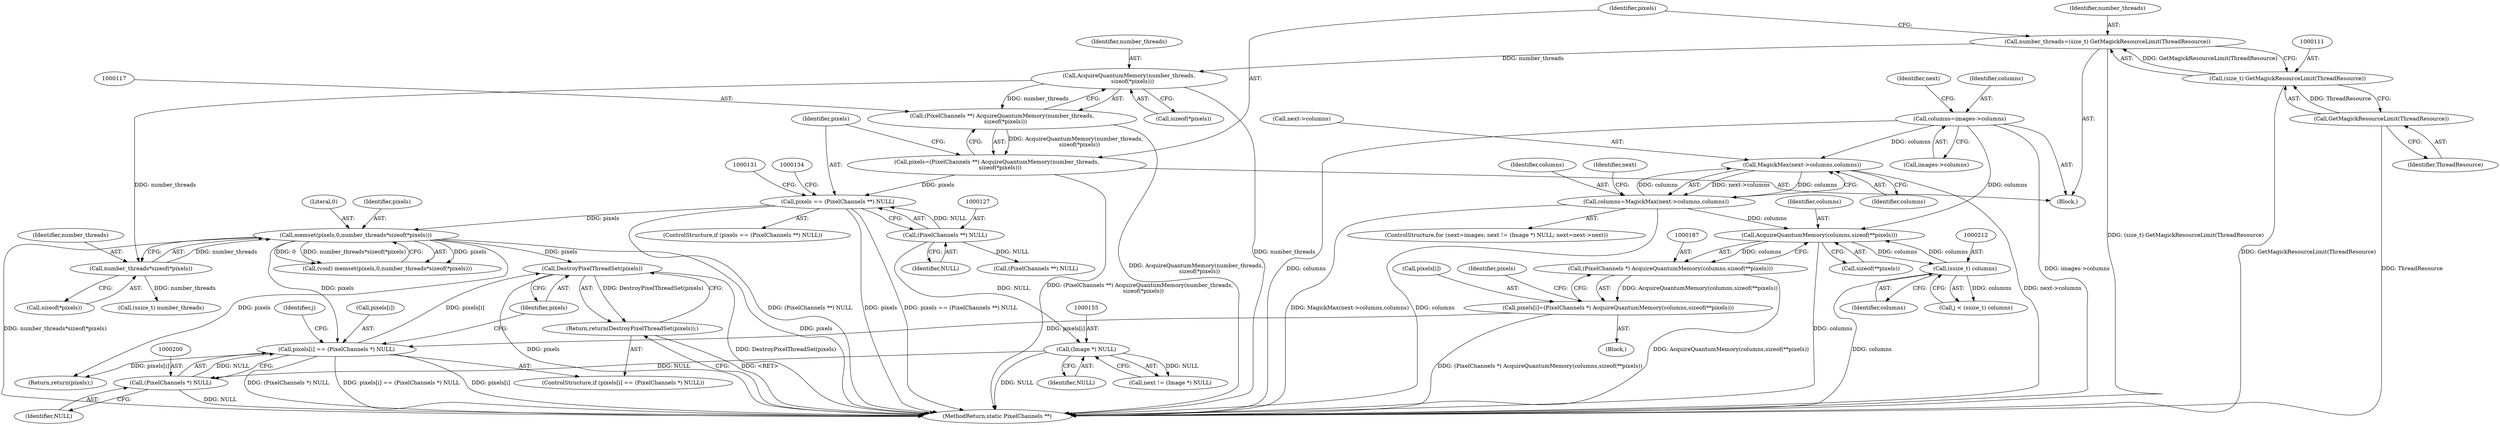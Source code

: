 digraph "1_ImageMagick6_025e77fcb2f45b21689931ba3bf74eac153afa48@API" {
"1000203" [label="(Call,DestroyPixelThreadSet(pixels))"];
"1000135" [label="(Call,memset(pixels,0,number_threads*sizeof(*pixels)))"];
"1000124" [label="(Call,pixels == (PixelChannels **) NULL)"];
"1000114" [label="(Call,pixels=(PixelChannels **) AcquireQuantumMemory(number_threads,\n    sizeof(*pixels)))"];
"1000116" [label="(Call,(PixelChannels **) AcquireQuantumMemory(number_threads,\n    sizeof(*pixels)))"];
"1000118" [label="(Call,AcquireQuantumMemory(number_threads,\n    sizeof(*pixels)))"];
"1000108" [label="(Call,number_threads=(size_t) GetMagickResourceLimit(ThreadResource))"];
"1000110" [label="(Call,(size_t) GetMagickResourceLimit(ThreadResource))"];
"1000112" [label="(Call,GetMagickResourceLimit(ThreadResource))"];
"1000126" [label="(Call,(PixelChannels **) NULL)"];
"1000138" [label="(Call,number_threads*sizeof(*pixels))"];
"1000195" [label="(Call,pixels[i] == (PixelChannels *) NULL)"];
"1000182" [label="(Call,pixels[i]=(PixelChannels *) AcquireQuantumMemory(columns,sizeof(**pixels)))"];
"1000186" [label="(Call,(PixelChannels *) AcquireQuantumMemory(columns,sizeof(**pixels)))"];
"1000188" [label="(Call,AcquireQuantumMemory(columns,sizeof(**pixels)))"];
"1000143" [label="(Call,columns=images->columns)"];
"1000211" [label="(Call,(ssize_t) columns)"];
"1000162" [label="(Call,columns=MagickMax(next->columns,columns))"];
"1000164" [label="(Call,MagickMax(next->columns,columns))"];
"1000199" [label="(Call,(PixelChannels *) NULL)"];
"1000154" [label="(Call,(Image *) NULL)"];
"1000202" [label="(Return,return(DestroyPixelThreadSet(pixels));)"];
"1000211" [label="(Call,(ssize_t) columns)"];
"1000189" [label="(Identifier,columns)"];
"1000156" [label="(Identifier,NULL)"];
"1000112" [label="(Call,GetMagickResourceLimit(ThreadResource))"];
"1000238" [label="(Return,return(pixels);)"];
"1000125" [label="(Identifier,pixels)"];
"1000195" [label="(Call,pixels[i] == (PixelChannels *) NULL)"];
"1000202" [label="(Return,return(DestroyPixelThreadSet(pixels));)"];
"1000115" [label="(Identifier,pixels)"];
"1000143" [label="(Call,columns=images->columns)"];
"1000207" [label="(Identifier,j)"];
"1000136" [label="(Identifier,pixels)"];
"1000163" [label="(Identifier,columns)"];
"1000108" [label="(Call,number_threads=(size_t) GetMagickResourceLimit(ThreadResource))"];
"1000186" [label="(Call,(PixelChannels *) AcquireQuantumMemory(columns,sizeof(**pixels)))"];
"1000197" [label="(Identifier,pixels)"];
"1000150" [label="(Identifier,next)"];
"1000116" [label="(Call,(PixelChannels **) AcquireQuantumMemory(number_threads,\n    sizeof(*pixels)))"];
"1000164" [label="(Call,MagickMax(next->columns,columns))"];
"1000152" [label="(Call,next != (Image *) NULL)"];
"1000128" [label="(Identifier,NULL)"];
"1000119" [label="(Identifier,number_threads)"];
"1000133" [label="(Call,(void) memset(pixels,0,number_threads*sizeof(*pixels)))"];
"1000182" [label="(Call,pixels[i]=(PixelChannels *) AcquireQuantumMemory(columns,sizeof(**pixels)))"];
"1000209" [label="(Call,j < (ssize_t) columns)"];
"1000126" [label="(Call,(PixelChannels **) NULL)"];
"1000204" [label="(Identifier,pixels)"];
"1000196" [label="(Call,pixels[i])"];
"1000123" [label="(ControlStructure,if (pixels == (PixelChannels **) NULL))"];
"1000180" [label="(Block,)"];
"1000144" [label="(Identifier,columns)"];
"1000165" [label="(Call,next->columns)"];
"1000201" [label="(Identifier,NULL)"];
"1000135" [label="(Call,memset(pixels,0,number_threads*sizeof(*pixels)))"];
"1000188" [label="(Call,AcquireQuantumMemory(columns,sizeof(**pixels)))"];
"1000194" [label="(ControlStructure,if (pixels[i] == (PixelChannels *) NULL))"];
"1000110" [label="(Call,(size_t) GetMagickResourceLimit(ThreadResource))"];
"1000148" [label="(ControlStructure,for (next=images; next != (Image *) NULL; next=next->next))"];
"1000183" [label="(Call,pixels[i])"];
"1000137" [label="(Literal,0)"];
"1000203" [label="(Call,DestroyPixelThreadSet(pixels))"];
"1000213" [label="(Identifier,columns)"];
"1000162" [label="(Call,columns=MagickMax(next->columns,columns))"];
"1000120" [label="(Call,sizeof(*pixels))"];
"1000124" [label="(Call,pixels == (PixelChannels **) NULL)"];
"1000190" [label="(Call,sizeof(**pixels))"];
"1000140" [label="(Call,sizeof(*pixels))"];
"1000139" [label="(Identifier,number_threads)"];
"1000158" [label="(Identifier,next)"];
"1000168" [label="(Identifier,columns)"];
"1000138" [label="(Call,number_threads*sizeof(*pixels))"];
"1000102" [label="(Block,)"];
"1000154" [label="(Call,(Image *) NULL)"];
"1000175" [label="(Call,(ssize_t) number_threads)"];
"1000114" [label="(Call,pixels=(PixelChannels **) AcquireQuantumMemory(number_threads,\n    sizeof(*pixels)))"];
"1000199" [label="(Call,(PixelChannels *) NULL)"];
"1000109" [label="(Identifier,number_threads)"];
"1000118" [label="(Call,AcquireQuantumMemory(number_threads,\n    sizeof(*pixels)))"];
"1000113" [label="(Identifier,ThreadResource)"];
"1000130" [label="(Call,(PixelChannels **) NULL)"];
"1000240" [label="(MethodReturn,static PixelChannels **)"];
"1000145" [label="(Call,images->columns)"];
"1000203" -> "1000202"  [label="AST: "];
"1000203" -> "1000204"  [label="CFG: "];
"1000204" -> "1000203"  [label="AST: "];
"1000202" -> "1000203"  [label="CFG: "];
"1000203" -> "1000240"  [label="DDG: DestroyPixelThreadSet(pixels)"];
"1000203" -> "1000240"  [label="DDG: pixels"];
"1000203" -> "1000202"  [label="DDG: DestroyPixelThreadSet(pixels)"];
"1000135" -> "1000203"  [label="DDG: pixels"];
"1000195" -> "1000203"  [label="DDG: pixels[i]"];
"1000135" -> "1000133"  [label="AST: "];
"1000135" -> "1000138"  [label="CFG: "];
"1000136" -> "1000135"  [label="AST: "];
"1000137" -> "1000135"  [label="AST: "];
"1000138" -> "1000135"  [label="AST: "];
"1000133" -> "1000135"  [label="CFG: "];
"1000135" -> "1000240"  [label="DDG: pixels"];
"1000135" -> "1000240"  [label="DDG: number_threads*sizeof(*pixels)"];
"1000135" -> "1000133"  [label="DDG: pixels"];
"1000135" -> "1000133"  [label="DDG: 0"];
"1000135" -> "1000133"  [label="DDG: number_threads*sizeof(*pixels)"];
"1000124" -> "1000135"  [label="DDG: pixels"];
"1000138" -> "1000135"  [label="DDG: number_threads"];
"1000135" -> "1000195"  [label="DDG: pixels"];
"1000135" -> "1000238"  [label="DDG: pixels"];
"1000124" -> "1000123"  [label="AST: "];
"1000124" -> "1000126"  [label="CFG: "];
"1000125" -> "1000124"  [label="AST: "];
"1000126" -> "1000124"  [label="AST: "];
"1000131" -> "1000124"  [label="CFG: "];
"1000134" -> "1000124"  [label="CFG: "];
"1000124" -> "1000240"  [label="DDG: (PixelChannels **) NULL"];
"1000124" -> "1000240"  [label="DDG: pixels"];
"1000124" -> "1000240"  [label="DDG: pixels == (PixelChannels **) NULL"];
"1000114" -> "1000124"  [label="DDG: pixels"];
"1000126" -> "1000124"  [label="DDG: NULL"];
"1000114" -> "1000102"  [label="AST: "];
"1000114" -> "1000116"  [label="CFG: "];
"1000115" -> "1000114"  [label="AST: "];
"1000116" -> "1000114"  [label="AST: "];
"1000125" -> "1000114"  [label="CFG: "];
"1000114" -> "1000240"  [label="DDG: (PixelChannels **) AcquireQuantumMemory(number_threads,\n    sizeof(*pixels))"];
"1000116" -> "1000114"  [label="DDG: AcquireQuantumMemory(number_threads,\n    sizeof(*pixels))"];
"1000116" -> "1000118"  [label="CFG: "];
"1000117" -> "1000116"  [label="AST: "];
"1000118" -> "1000116"  [label="AST: "];
"1000116" -> "1000240"  [label="DDG: AcquireQuantumMemory(number_threads,\n    sizeof(*pixels))"];
"1000118" -> "1000116"  [label="DDG: number_threads"];
"1000118" -> "1000120"  [label="CFG: "];
"1000119" -> "1000118"  [label="AST: "];
"1000120" -> "1000118"  [label="AST: "];
"1000118" -> "1000240"  [label="DDG: number_threads"];
"1000108" -> "1000118"  [label="DDG: number_threads"];
"1000118" -> "1000138"  [label="DDG: number_threads"];
"1000108" -> "1000102"  [label="AST: "];
"1000108" -> "1000110"  [label="CFG: "];
"1000109" -> "1000108"  [label="AST: "];
"1000110" -> "1000108"  [label="AST: "];
"1000115" -> "1000108"  [label="CFG: "];
"1000108" -> "1000240"  [label="DDG: (size_t) GetMagickResourceLimit(ThreadResource)"];
"1000110" -> "1000108"  [label="DDG: GetMagickResourceLimit(ThreadResource)"];
"1000110" -> "1000112"  [label="CFG: "];
"1000111" -> "1000110"  [label="AST: "];
"1000112" -> "1000110"  [label="AST: "];
"1000110" -> "1000240"  [label="DDG: GetMagickResourceLimit(ThreadResource)"];
"1000112" -> "1000110"  [label="DDG: ThreadResource"];
"1000112" -> "1000113"  [label="CFG: "];
"1000113" -> "1000112"  [label="AST: "];
"1000112" -> "1000240"  [label="DDG: ThreadResource"];
"1000126" -> "1000128"  [label="CFG: "];
"1000127" -> "1000126"  [label="AST: "];
"1000128" -> "1000126"  [label="AST: "];
"1000126" -> "1000130"  [label="DDG: NULL"];
"1000126" -> "1000154"  [label="DDG: NULL"];
"1000138" -> "1000140"  [label="CFG: "];
"1000139" -> "1000138"  [label="AST: "];
"1000140" -> "1000138"  [label="AST: "];
"1000138" -> "1000175"  [label="DDG: number_threads"];
"1000195" -> "1000194"  [label="AST: "];
"1000195" -> "1000199"  [label="CFG: "];
"1000196" -> "1000195"  [label="AST: "];
"1000199" -> "1000195"  [label="AST: "];
"1000204" -> "1000195"  [label="CFG: "];
"1000207" -> "1000195"  [label="CFG: "];
"1000195" -> "1000240"  [label="DDG: (PixelChannels *) NULL"];
"1000195" -> "1000240"  [label="DDG: pixels[i] == (PixelChannels *) NULL"];
"1000195" -> "1000240"  [label="DDG: pixels[i]"];
"1000182" -> "1000195"  [label="DDG: pixels[i]"];
"1000199" -> "1000195"  [label="DDG: NULL"];
"1000195" -> "1000238"  [label="DDG: pixels[i]"];
"1000182" -> "1000180"  [label="AST: "];
"1000182" -> "1000186"  [label="CFG: "];
"1000183" -> "1000182"  [label="AST: "];
"1000186" -> "1000182"  [label="AST: "];
"1000197" -> "1000182"  [label="CFG: "];
"1000182" -> "1000240"  [label="DDG: (PixelChannels *) AcquireQuantumMemory(columns,sizeof(**pixels))"];
"1000186" -> "1000182"  [label="DDG: AcquireQuantumMemory(columns,sizeof(**pixels))"];
"1000186" -> "1000188"  [label="CFG: "];
"1000187" -> "1000186"  [label="AST: "];
"1000188" -> "1000186"  [label="AST: "];
"1000186" -> "1000240"  [label="DDG: AcquireQuantumMemory(columns,sizeof(**pixels))"];
"1000188" -> "1000186"  [label="DDG: columns"];
"1000188" -> "1000190"  [label="CFG: "];
"1000189" -> "1000188"  [label="AST: "];
"1000190" -> "1000188"  [label="AST: "];
"1000188" -> "1000240"  [label="DDG: columns"];
"1000143" -> "1000188"  [label="DDG: columns"];
"1000211" -> "1000188"  [label="DDG: columns"];
"1000162" -> "1000188"  [label="DDG: columns"];
"1000188" -> "1000211"  [label="DDG: columns"];
"1000143" -> "1000102"  [label="AST: "];
"1000143" -> "1000145"  [label="CFG: "];
"1000144" -> "1000143"  [label="AST: "];
"1000145" -> "1000143"  [label="AST: "];
"1000150" -> "1000143"  [label="CFG: "];
"1000143" -> "1000240"  [label="DDG: columns"];
"1000143" -> "1000240"  [label="DDG: images->columns"];
"1000143" -> "1000164"  [label="DDG: columns"];
"1000211" -> "1000209"  [label="AST: "];
"1000211" -> "1000213"  [label="CFG: "];
"1000212" -> "1000211"  [label="AST: "];
"1000213" -> "1000211"  [label="AST: "];
"1000209" -> "1000211"  [label="CFG: "];
"1000211" -> "1000240"  [label="DDG: columns"];
"1000211" -> "1000209"  [label="DDG: columns"];
"1000162" -> "1000148"  [label="AST: "];
"1000162" -> "1000164"  [label="CFG: "];
"1000163" -> "1000162"  [label="AST: "];
"1000164" -> "1000162"  [label="AST: "];
"1000158" -> "1000162"  [label="CFG: "];
"1000162" -> "1000240"  [label="DDG: MagickMax(next->columns,columns)"];
"1000162" -> "1000240"  [label="DDG: columns"];
"1000164" -> "1000162"  [label="DDG: next->columns"];
"1000164" -> "1000162"  [label="DDG: columns"];
"1000162" -> "1000164"  [label="DDG: columns"];
"1000164" -> "1000168"  [label="CFG: "];
"1000165" -> "1000164"  [label="AST: "];
"1000168" -> "1000164"  [label="AST: "];
"1000164" -> "1000240"  [label="DDG: next->columns"];
"1000199" -> "1000201"  [label="CFG: "];
"1000200" -> "1000199"  [label="AST: "];
"1000201" -> "1000199"  [label="AST: "];
"1000199" -> "1000240"  [label="DDG: NULL"];
"1000154" -> "1000199"  [label="DDG: NULL"];
"1000154" -> "1000152"  [label="AST: "];
"1000154" -> "1000156"  [label="CFG: "];
"1000155" -> "1000154"  [label="AST: "];
"1000156" -> "1000154"  [label="AST: "];
"1000152" -> "1000154"  [label="CFG: "];
"1000154" -> "1000240"  [label="DDG: NULL"];
"1000154" -> "1000152"  [label="DDG: NULL"];
"1000202" -> "1000194"  [label="AST: "];
"1000240" -> "1000202"  [label="CFG: "];
"1000202" -> "1000240"  [label="DDG: <RET>"];
}
